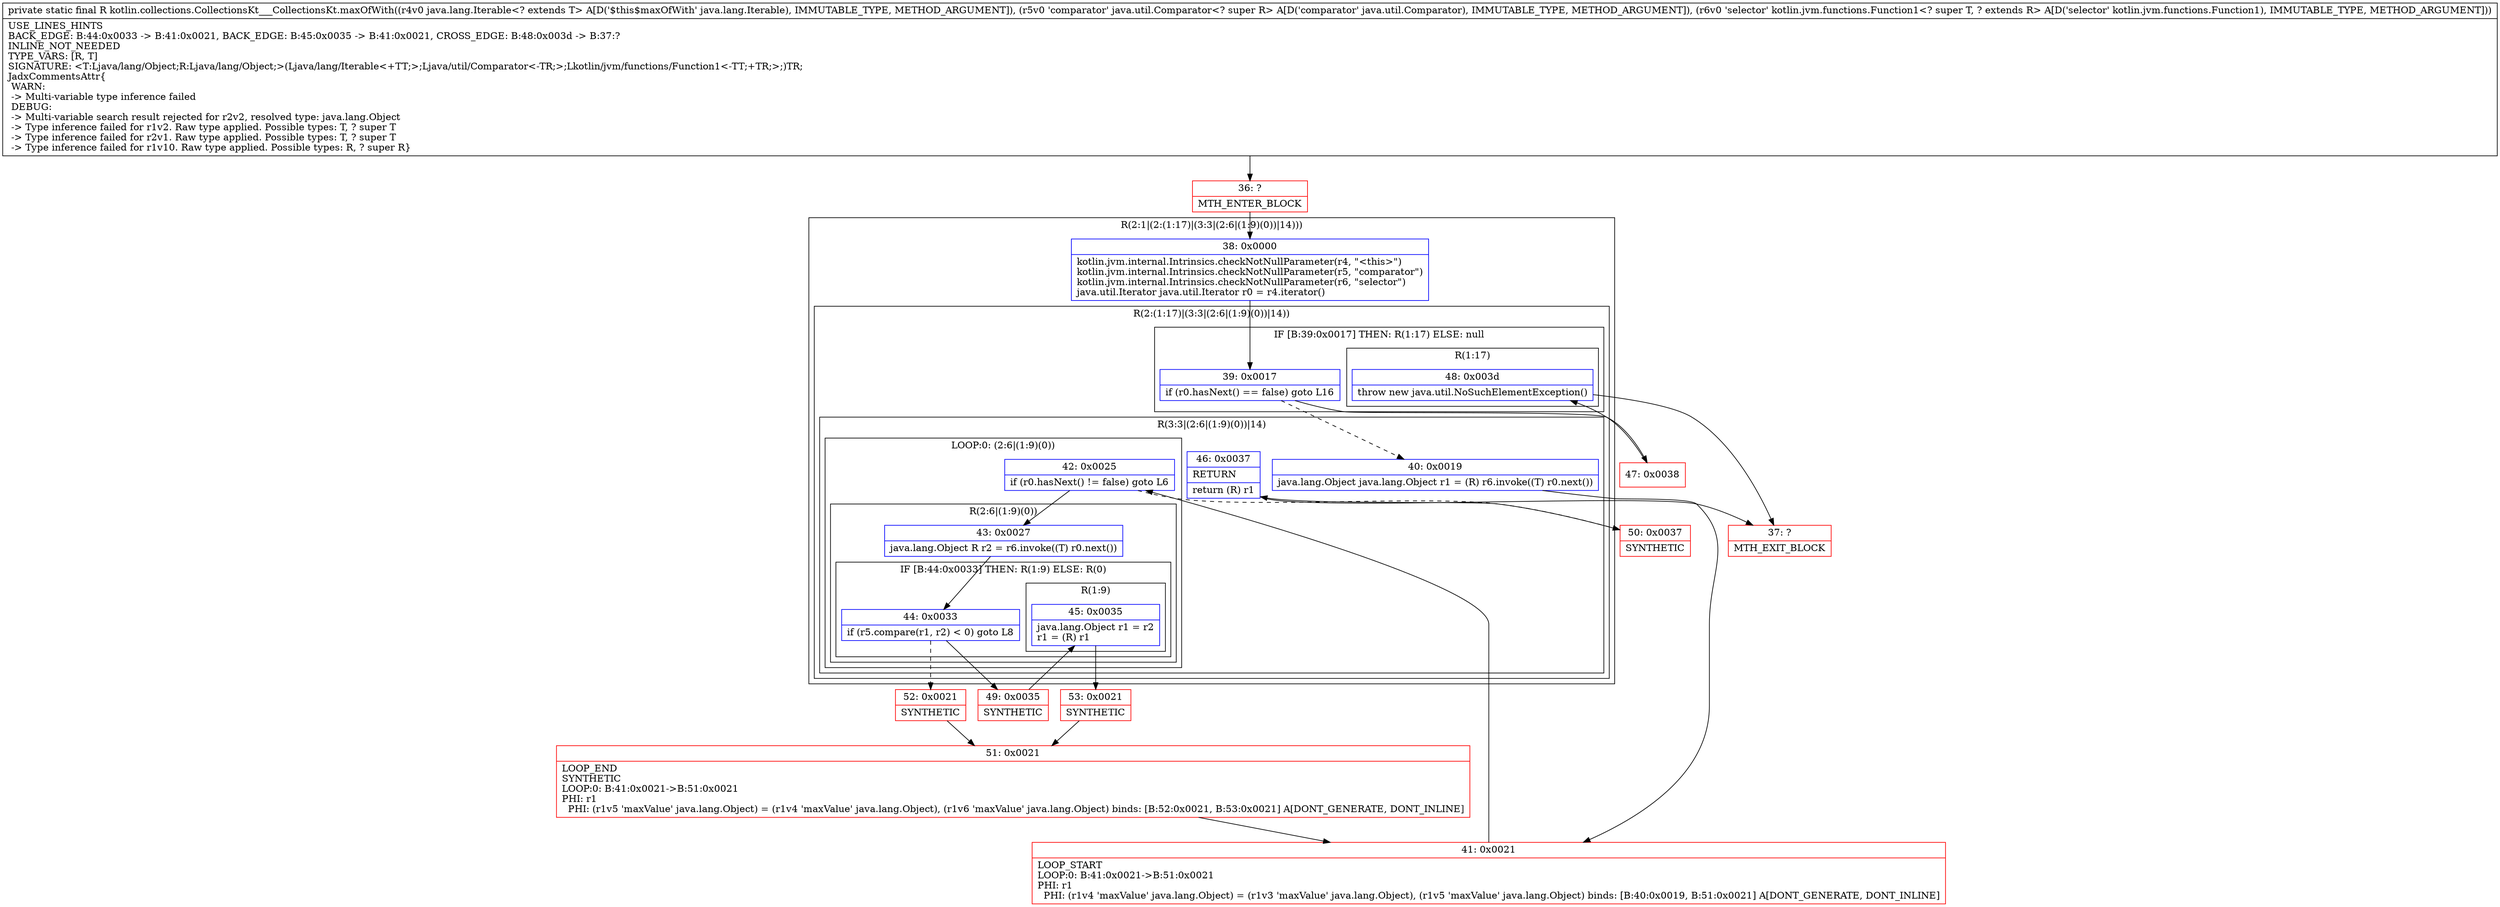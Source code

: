 digraph "CFG forkotlin.collections.CollectionsKt___CollectionsKt.maxOfWith(Ljava\/lang\/Iterable;Ljava\/util\/Comparator;Lkotlin\/jvm\/functions\/Function1;)Ljava\/lang\/Object;" {
subgraph cluster_Region_241870564 {
label = "R(2:1|(2:(1:17)|(3:3|(2:6|(1:9)(0))|14)))";
node [shape=record,color=blue];
Node_38 [shape=record,label="{38\:\ 0x0000|kotlin.jvm.internal.Intrinsics.checkNotNullParameter(r4, \"\<this\>\")\lkotlin.jvm.internal.Intrinsics.checkNotNullParameter(r5, \"comparator\")\lkotlin.jvm.internal.Intrinsics.checkNotNullParameter(r6, \"selector\")\ljava.util.Iterator java.util.Iterator r0 = r4.iterator()\l}"];
subgraph cluster_Region_2001781458 {
label = "R(2:(1:17)|(3:3|(2:6|(1:9)(0))|14))";
node [shape=record,color=blue];
subgraph cluster_IfRegion_1226137160 {
label = "IF [B:39:0x0017] THEN: R(1:17) ELSE: null";
node [shape=record,color=blue];
Node_39 [shape=record,label="{39\:\ 0x0017|if (r0.hasNext() == false) goto L16\l}"];
subgraph cluster_Region_1505089390 {
label = "R(1:17)";
node [shape=record,color=blue];
Node_48 [shape=record,label="{48\:\ 0x003d|throw new java.util.NoSuchElementException()\l}"];
}
}
subgraph cluster_Region_135714170 {
label = "R(3:3|(2:6|(1:9)(0))|14)";
node [shape=record,color=blue];
Node_40 [shape=record,label="{40\:\ 0x0019|java.lang.Object java.lang.Object r1 = (R) r6.invoke((T) r0.next())\l}"];
subgraph cluster_LoopRegion_1845344770 {
label = "LOOP:0: (2:6|(1:9)(0))";
node [shape=record,color=blue];
Node_42 [shape=record,label="{42\:\ 0x0025|if (r0.hasNext() != false) goto L6\l}"];
subgraph cluster_Region_922451167 {
label = "R(2:6|(1:9)(0))";
node [shape=record,color=blue];
Node_43 [shape=record,label="{43\:\ 0x0027|java.lang.Object R r2 = r6.invoke((T) r0.next())\l}"];
subgraph cluster_IfRegion_1811685782 {
label = "IF [B:44:0x0033] THEN: R(1:9) ELSE: R(0)";
node [shape=record,color=blue];
Node_44 [shape=record,label="{44\:\ 0x0033|if (r5.compare(r1, r2) \< 0) goto L8\l}"];
subgraph cluster_Region_1442812758 {
label = "R(1:9)";
node [shape=record,color=blue];
Node_45 [shape=record,label="{45\:\ 0x0035|java.lang.Object r1 = r2\lr1 = (R) r1\l}"];
}
subgraph cluster_Region_538513930 {
label = "R(0)";
node [shape=record,color=blue];
}
}
}
}
Node_46 [shape=record,label="{46\:\ 0x0037|RETURN\l|return (R) r1\l}"];
}
}
}
Node_36 [shape=record,color=red,label="{36\:\ ?|MTH_ENTER_BLOCK\l}"];
Node_41 [shape=record,color=red,label="{41\:\ 0x0021|LOOP_START\lLOOP:0: B:41:0x0021\-\>B:51:0x0021\lPHI: r1 \l  PHI: (r1v4 'maxValue' java.lang.Object) = (r1v3 'maxValue' java.lang.Object), (r1v5 'maxValue' java.lang.Object) binds: [B:40:0x0019, B:51:0x0021] A[DONT_GENERATE, DONT_INLINE]\l}"];
Node_49 [shape=record,color=red,label="{49\:\ 0x0035|SYNTHETIC\l}"];
Node_53 [shape=record,color=red,label="{53\:\ 0x0021|SYNTHETIC\l}"];
Node_51 [shape=record,color=red,label="{51\:\ 0x0021|LOOP_END\lSYNTHETIC\lLOOP:0: B:41:0x0021\-\>B:51:0x0021\lPHI: r1 \l  PHI: (r1v5 'maxValue' java.lang.Object) = (r1v4 'maxValue' java.lang.Object), (r1v6 'maxValue' java.lang.Object) binds: [B:52:0x0021, B:53:0x0021] A[DONT_GENERATE, DONT_INLINE]\l}"];
Node_52 [shape=record,color=red,label="{52\:\ 0x0021|SYNTHETIC\l}"];
Node_50 [shape=record,color=red,label="{50\:\ 0x0037|SYNTHETIC\l}"];
Node_37 [shape=record,color=red,label="{37\:\ ?|MTH_EXIT_BLOCK\l}"];
Node_47 [shape=record,color=red,label="{47\:\ 0x0038}"];
MethodNode[shape=record,label="{private static final R kotlin.collections.CollectionsKt___CollectionsKt.maxOfWith((r4v0 java.lang.Iterable\<? extends T\> A[D('$this$maxOfWith' java.lang.Iterable), IMMUTABLE_TYPE, METHOD_ARGUMENT]), (r5v0 'comparator' java.util.Comparator\<? super R\> A[D('comparator' java.util.Comparator), IMMUTABLE_TYPE, METHOD_ARGUMENT]), (r6v0 'selector' kotlin.jvm.functions.Function1\<? super T, ? extends R\> A[D('selector' kotlin.jvm.functions.Function1), IMMUTABLE_TYPE, METHOD_ARGUMENT]))  | USE_LINES_HINTS\lBACK_EDGE: B:44:0x0033 \-\> B:41:0x0021, BACK_EDGE: B:45:0x0035 \-\> B:41:0x0021, CROSS_EDGE: B:48:0x003d \-\> B:37:?\lINLINE_NOT_NEEDED\lTYPE_VARS: [R, T]\lSIGNATURE: \<T:Ljava\/lang\/Object;R:Ljava\/lang\/Object;\>(Ljava\/lang\/Iterable\<+TT;\>;Ljava\/util\/Comparator\<\-TR;\>;Lkotlin\/jvm\/functions\/Function1\<\-TT;+TR;\>;)TR;\lJadxCommentsAttr\{\l WARN: \l \-\> Multi\-variable type inference failed\l DEBUG: \l \-\> Multi\-variable search result rejected for r2v2, resolved type: java.lang.Object\l \-\> Type inference failed for r1v2. Raw type applied. Possible types: T, ? super T\l \-\> Type inference failed for r2v1. Raw type applied. Possible types: T, ? super T\l \-\> Type inference failed for r1v10. Raw type applied. Possible types: R, ? super R\}\l}"];
MethodNode -> Node_36;Node_38 -> Node_39;
Node_39 -> Node_40[style=dashed];
Node_39 -> Node_47;
Node_48 -> Node_37;
Node_40 -> Node_41;
Node_42 -> Node_43;
Node_42 -> Node_50[style=dashed];
Node_43 -> Node_44;
Node_44 -> Node_49;
Node_44 -> Node_52[style=dashed];
Node_45 -> Node_53;
Node_46 -> Node_37;
Node_36 -> Node_38;
Node_41 -> Node_42;
Node_49 -> Node_45;
Node_53 -> Node_51;
Node_51 -> Node_41;
Node_52 -> Node_51;
Node_50 -> Node_46;
Node_47 -> Node_48;
}

